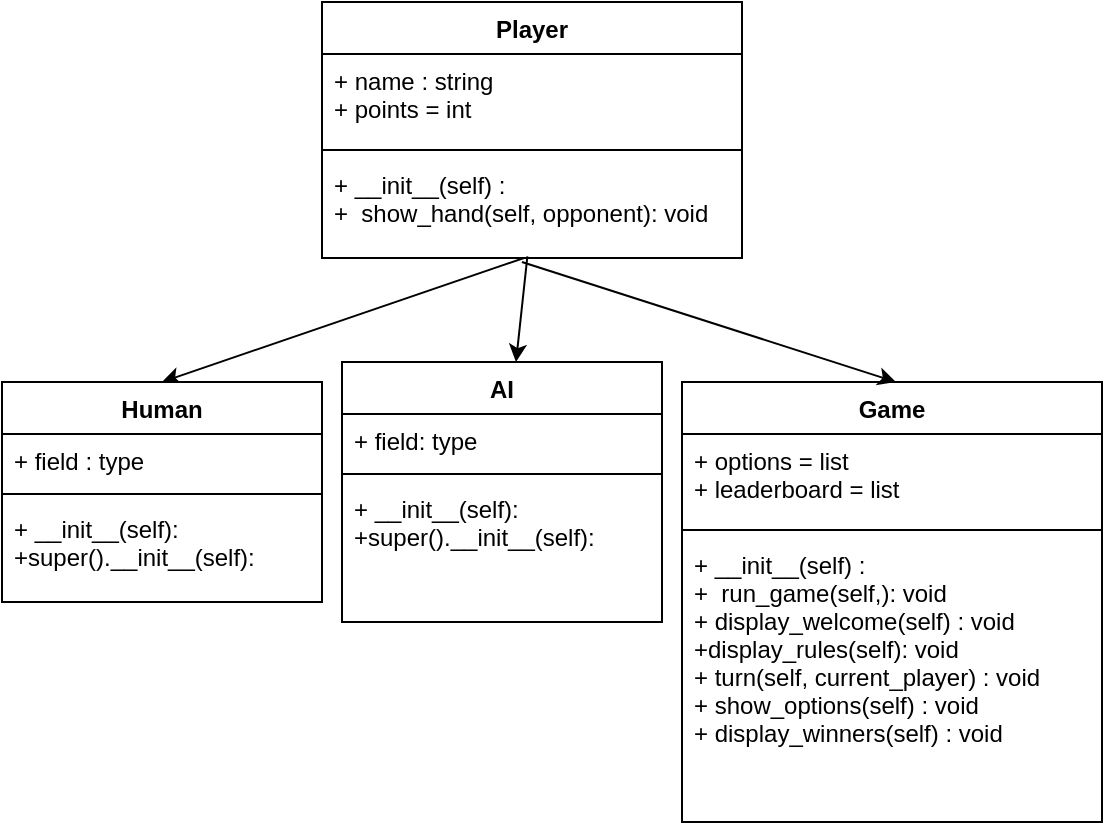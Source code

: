 <mxfile>
    <diagram id="gjrvH7C6xUjVSBpjxAgM" name="Page-1">
        <mxGraphModel dx="570" dy="575" grid="1" gridSize="10" guides="1" tooltips="1" connect="1" arrows="1" fold="1" page="1" pageScale="1" pageWidth="850" pageHeight="1100" math="0" shadow="0">
            <root>
                <mxCell id="0"/>
                <mxCell id="1" parent="0"/>
                <mxCell id="48" style="edgeStyle=none;html=1;entryX=0.5;entryY=0;entryDx=0;entryDy=0;exitX=0.481;exitY=1;exitDx=0;exitDy=0;exitPerimeter=0;" parent="1" source="13" target="14" edge="1">
                    <mxGeometry relative="1" as="geometry">
                        <mxPoint x="370" y="290" as="targetPoint"/>
                        <mxPoint x="240" y="220" as="sourcePoint"/>
                    </mxGeometry>
                </mxCell>
                <mxCell id="10" value="Player" style="swimlane;fontStyle=1;align=center;verticalAlign=top;childLayout=stackLayout;horizontal=1;startSize=26;horizontalStack=0;resizeParent=1;resizeParentMax=0;resizeLast=0;collapsible=1;marginBottom=0;" parent="1" vertex="1">
                    <mxGeometry x="340" y="40" width="210" height="128" as="geometry"/>
                </mxCell>
                <mxCell id="11" value="+ name : string&#10;+ points = int" style="text;strokeColor=none;fillColor=none;align=left;verticalAlign=top;spacingLeft=4;spacingRight=4;overflow=hidden;rotatable=0;points=[[0,0.5],[1,0.5]];portConstraint=eastwest;" parent="10" vertex="1">
                    <mxGeometry y="26" width="210" height="44" as="geometry"/>
                </mxCell>
                <mxCell id="12" value="" style="line;strokeWidth=1;fillColor=none;align=left;verticalAlign=middle;spacingTop=-1;spacingLeft=3;spacingRight=3;rotatable=0;labelPosition=right;points=[];portConstraint=eastwest;" parent="10" vertex="1">
                    <mxGeometry y="70" width="210" height="8" as="geometry"/>
                </mxCell>
                <mxCell id="13" value="+ __init__(self) : &#10;+  show_hand(self, opponent): void" style="text;strokeColor=none;fillColor=none;align=left;verticalAlign=top;spacingLeft=4;spacingRight=4;overflow=hidden;rotatable=0;points=[[0,0.5],[1,0.5]];portConstraint=eastwest;labelBorderColor=none;" parent="10" vertex="1">
                    <mxGeometry y="78" width="210" height="50" as="geometry"/>
                </mxCell>
                <mxCell id="14" value="Human" style="swimlane;fontStyle=1;align=center;verticalAlign=top;childLayout=stackLayout;horizontal=1;startSize=26;horizontalStack=0;resizeParent=1;resizeParentMax=0;resizeLast=0;collapsible=1;marginBottom=0;" parent="1" vertex="1">
                    <mxGeometry x="180" y="230" width="160" height="110" as="geometry"/>
                </mxCell>
                <mxCell id="15" value="+ field : type" style="text;strokeColor=none;fillColor=none;align=left;verticalAlign=top;spacingLeft=4;spacingRight=4;overflow=hidden;rotatable=0;points=[[0,0.5],[1,0.5]];portConstraint=eastwest;" parent="14" vertex="1">
                    <mxGeometry y="26" width="160" height="26" as="geometry"/>
                </mxCell>
                <mxCell id="16" value="" style="line;strokeWidth=1;fillColor=none;align=left;verticalAlign=middle;spacingTop=-1;spacingLeft=3;spacingRight=3;rotatable=0;labelPosition=right;points=[];portConstraint=eastwest;" parent="14" vertex="1">
                    <mxGeometry y="52" width="160" height="8" as="geometry"/>
                </mxCell>
                <mxCell id="17" value="+ __init__(self):&#10;+super().__init__(self):" style="text;strokeColor=none;fillColor=none;align=left;verticalAlign=top;spacingLeft=4;spacingRight=4;overflow=hidden;rotatable=0;points=[[0,0.5],[1,0.5]];portConstraint=eastwest;" parent="14" vertex="1">
                    <mxGeometry y="60" width="160" height="50" as="geometry"/>
                </mxCell>
                <mxCell id="18" value="AI" style="swimlane;fontStyle=1;align=center;verticalAlign=top;childLayout=stackLayout;horizontal=1;startSize=26;horizontalStack=0;resizeParent=1;resizeParentMax=0;resizeLast=0;collapsible=1;marginBottom=0;" parent="1" vertex="1">
                    <mxGeometry x="350" y="220" width="160" height="130" as="geometry"/>
                </mxCell>
                <mxCell id="19" value="+ field: type" style="text;strokeColor=none;fillColor=none;align=left;verticalAlign=top;spacingLeft=4;spacingRight=4;overflow=hidden;rotatable=0;points=[[0,0.5],[1,0.5]];portConstraint=eastwest;" parent="18" vertex="1">
                    <mxGeometry y="26" width="160" height="26" as="geometry"/>
                </mxCell>
                <mxCell id="20" value="" style="line;strokeWidth=1;fillColor=none;align=left;verticalAlign=middle;spacingTop=-1;spacingLeft=3;spacingRight=3;rotatable=0;labelPosition=right;points=[];portConstraint=eastwest;" parent="18" vertex="1">
                    <mxGeometry y="52" width="160" height="8" as="geometry"/>
                </mxCell>
                <mxCell id="21" value="+ __init__(self):&#10;+super().__init__(self):" style="text;strokeColor=none;fillColor=none;align=left;verticalAlign=top;spacingLeft=4;spacingRight=4;overflow=hidden;rotatable=0;points=[[0,0.5],[1,0.5]];portConstraint=eastwest;" parent="18" vertex="1">
                    <mxGeometry y="60" width="160" height="70" as="geometry"/>
                </mxCell>
                <mxCell id="43" value="Game" style="swimlane;fontStyle=1;align=center;verticalAlign=top;childLayout=stackLayout;horizontal=1;startSize=26;horizontalStack=0;resizeParent=1;resizeParentMax=0;resizeLast=0;collapsible=1;marginBottom=0;" parent="1" vertex="1">
                    <mxGeometry x="520" y="230" width="210" height="220" as="geometry"/>
                </mxCell>
                <mxCell id="50" value="" style="edgeStyle=none;html=1;exitX=0.476;exitY=1.04;exitDx=0;exitDy=0;exitPerimeter=0;" edge="1" parent="43" source="13">
                    <mxGeometry relative="1" as="geometry">
                        <mxPoint x="-145" y="-130" as="sourcePoint"/>
                        <mxPoint x="107" as="targetPoint"/>
                        <Array as="points"/>
                    </mxGeometry>
                </mxCell>
                <mxCell id="44" value="+ options = list&#10;+ leaderboard = list" style="text;strokeColor=none;fillColor=none;align=left;verticalAlign=top;spacingLeft=4;spacingRight=4;overflow=hidden;rotatable=0;points=[[0,0.5],[1,0.5]];portConstraint=eastwest;" parent="43" vertex="1">
                    <mxGeometry y="26" width="210" height="44" as="geometry"/>
                </mxCell>
                <mxCell id="45" value="" style="line;strokeWidth=1;fillColor=none;align=left;verticalAlign=middle;spacingTop=-1;spacingLeft=3;spacingRight=3;rotatable=0;labelPosition=right;points=[];portConstraint=eastwest;" parent="43" vertex="1">
                    <mxGeometry y="70" width="210" height="8" as="geometry"/>
                </mxCell>
                <mxCell id="46" value="+ __init__(self) : &#10;+  run_game(self,): void&#10;+ display_welcome(self) : void&#10;+display_rules(self): void&#10;+ turn(self, current_player) : void&#10;+ show_options(self) : void&#10;+ display_winners(self) : void" style="text;strokeColor=none;fillColor=none;align=left;verticalAlign=top;spacingLeft=4;spacingRight=4;overflow=hidden;rotatable=0;points=[[0,0.5],[1,0.5]];portConstraint=eastwest;labelBorderColor=none;" parent="43" vertex="1">
                    <mxGeometry y="78" width="210" height="142" as="geometry"/>
                </mxCell>
                <mxCell id="49" style="edgeStyle=none;html=1;exitX=0.489;exitY=0.984;exitDx=0;exitDy=0;exitPerimeter=0;" parent="1" source="13" target="18" edge="1">
                    <mxGeometry relative="1" as="geometry">
                        <mxPoint x="370" y="280" as="sourcePoint"/>
                    </mxGeometry>
                </mxCell>
            </root>
        </mxGraphModel>
    </diagram>
</mxfile>